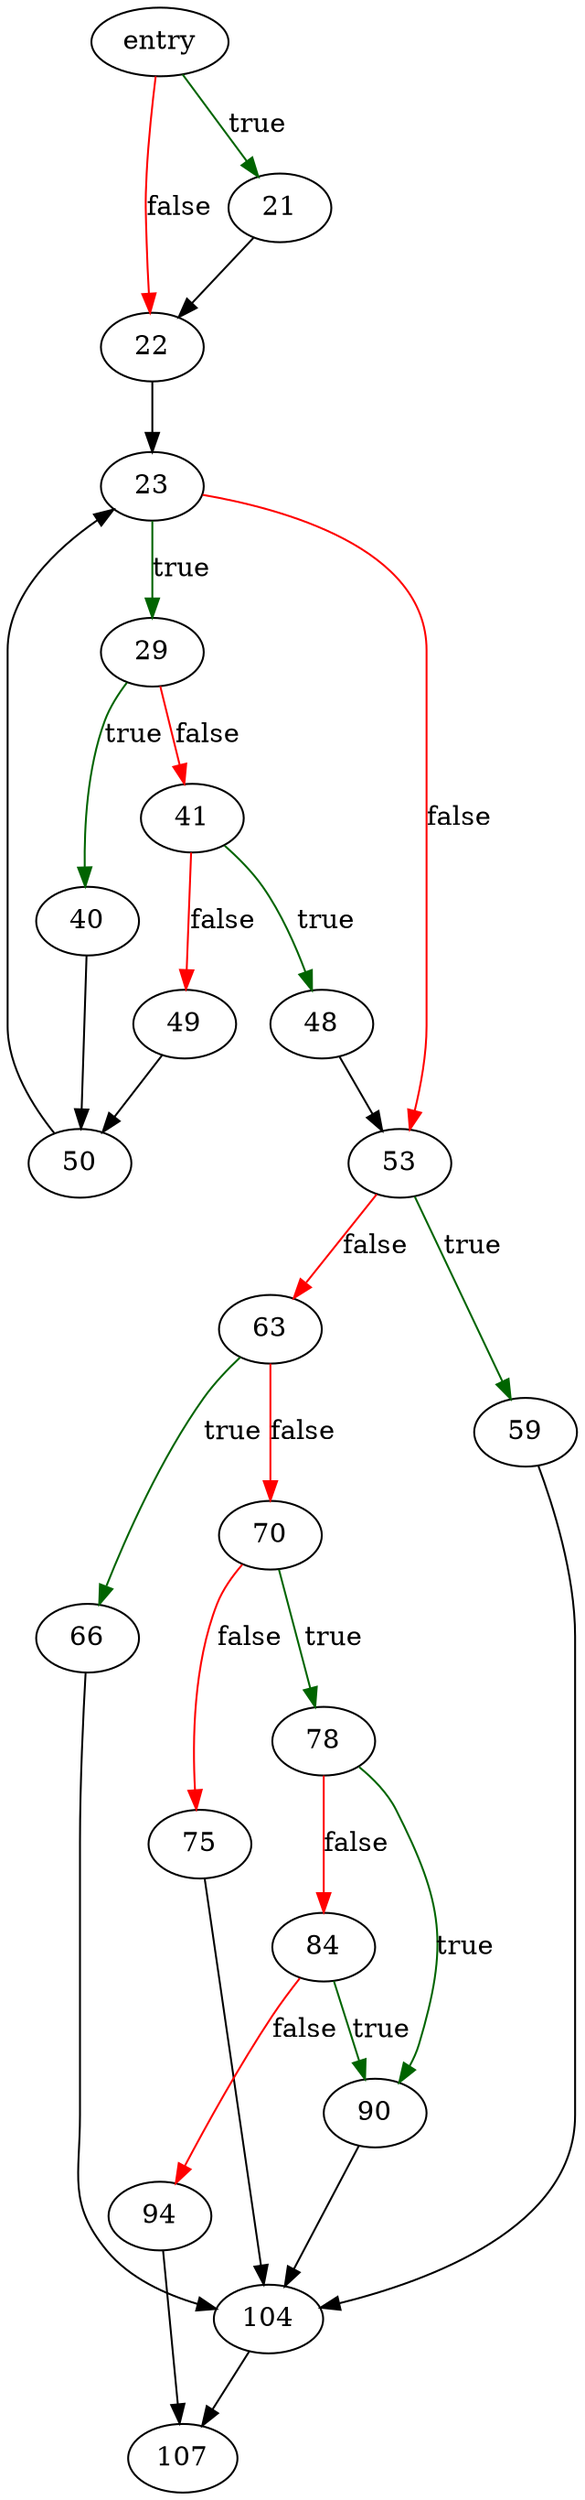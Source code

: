 digraph "detachFunc" {
	// Node definitions.
	3 [label=entry];
	21;
	22;
	23;
	29;
	40;
	41;
	48;
	49;
	50;
	53;
	59;
	63;
	66;
	70;
	75;
	78;
	84;
	90;
	94;
	104;
	107;

	// Edge definitions.
	3 -> 21 [
		color=darkgreen
		label=true
	];
	3 -> 22 [
		color=red
		label=false
	];
	21 -> 22;
	22 -> 23;
	23 -> 29 [
		color=darkgreen
		label=true
	];
	23 -> 53 [
		color=red
		label=false
	];
	29 -> 40 [
		color=darkgreen
		label=true
	];
	29 -> 41 [
		color=red
		label=false
	];
	40 -> 50;
	41 -> 48 [
		color=darkgreen
		label=true
	];
	41 -> 49 [
		color=red
		label=false
	];
	48 -> 53;
	49 -> 50;
	50 -> 23;
	53 -> 59 [
		color=darkgreen
		label=true
	];
	53 -> 63 [
		color=red
		label=false
	];
	59 -> 104;
	63 -> 66 [
		color=darkgreen
		label=true
	];
	63 -> 70 [
		color=red
		label=false
	];
	66 -> 104;
	70 -> 75 [
		color=red
		label=false
	];
	70 -> 78 [
		color=darkgreen
		label=true
	];
	75 -> 104;
	78 -> 84 [
		color=red
		label=false
	];
	78 -> 90 [
		color=darkgreen
		label=true
	];
	84 -> 90 [
		color=darkgreen
		label=true
	];
	84 -> 94 [
		color=red
		label=false
	];
	90 -> 104;
	94 -> 107;
	104 -> 107;
}